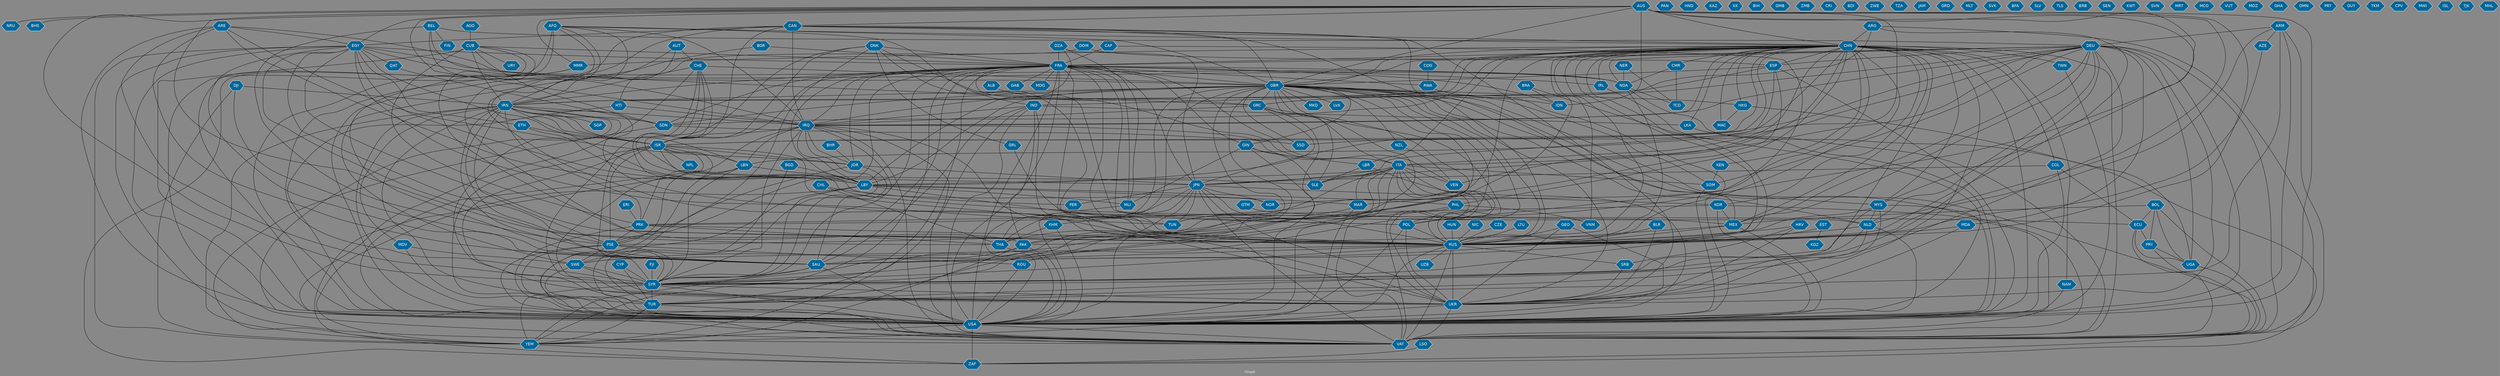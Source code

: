 // Countries together in item graph
graph {
	graph [bgcolor="#888888" fontcolor=white fontsize=12 label="Graph" outputorder=edgesfirst overlap=prism]
	node [color=white fillcolor="#006699" fontcolor=white fontname=Helvetica shape=hexagon style=filled]
	edge [arrowhead=open color=black fontcolor=white fontname=Courier fontsize=12]
		CUB [label=CUB]
		USA [label=USA]
		IRQ [label=IRQ]
		DEU [label=DEU]
		YEM [label=YEM]
		UKR [label=UKR]
		ESP [label=ESP]
		UGA [label=UGA]
		AFG [label=AFG]
		RUS [label=RUS]
		EGY [label=EGY]
		SLE [label=SLE]
		PAN [label=PAN]
		SYR [label=SYR]
		GBR [label=GBR]
		SAU [label=SAU]
		ITA [label=ITA]
		FRA [label=FRA]
		MEX [label=MEX]
		CHN [label=CHN]
		PHL [label=PHL]
		BGD [label=BGD]
		LBR [label=LBR]
		ARM [label=ARM]
		NLD [label=NLD]
		IRN [label=IRN]
		PSE [label=PSE]
		BEL [label=BEL]
		CAN [label=CAN]
		BHR [label=BHR]
		LBN [label=LBN]
		ISR [label=ISR]
		IRL [label=IRL]
		AUT [label=AUT]
		COL [label=COL]
		CHE [label=CHE]
		JOR [label=JOR]
		VAT [label=VAT]
		DNK [label=DNK]
		PER [label=PER]
		TUR [label=TUR]
		AUS [label=AUS]
		MMR [label=MMR]
		KEN [label=KEN]
		HND [label=HND]
		JPN [label=JPN]
		LBY [label=LBY]
		NGA [label=NGA]
		ARG [label=ARG]
		NPL [label=NPL]
		MDG [label=MDG]
		KAZ [label=KAZ]
		GRC [label=GRC]
		KOR [label=KOR]
		XK [label=XK]
		HTI [label=HTI]
		ZAF [label=ZAF]
		LSO [label=LSO]
		SOM [label=SOM]
		BRA [label=BRA]
		IND [label=IND]
		GTM [label=GTM]
		LKA [label=LKA]
		PRK [label=PRK]
		THA [label=THA]
		PAK [label=PAK]
		SSD [label=SSD]
		SDN [label=SDN]
		VEN [label=VEN]
		CHL [label=CHL]
		BIH [label=BIH]
		GIN [label=GIN]
		SGP [label=SGP]
		NZL [label=NZL]
		MAC [label=MAC]
		TUN [label=TUN]
		RWA [label=RWA]
		MLI [label=MLI]
		IDN [label=IDN]
		TCD [label=TCD]
		NER [label=NER]
		MYS [label=MYS]
		TWN [label=TWN]
		UZB [label=UZB]
		DZA [label=DZA]
		MAR [label=MAR]
		HUN [label=HUN]
		POL [label=POL]
		HKG [label=HKG]
		MKD [label=MKD]
		GEO [label=GEO]
		SWE [label=SWE]
		NRU [label=NRU]
		GMB [label=GMB]
		COG [label=COG]
		MDV [label=MDV]
		ZMB [label=ZMB]
		NIC [label=NIC]
		KHM [label=KHM]
		CRI [label=CRI]
		CMR [label=CMR]
		ECU [label=ECU]
		NOR [label=NOR]
		EST [label=EST]
		BLR [label=BLR]
		SRB [label=SRB]
		HRV [label=HRV]
		VNM [label=VNM]
		PRY [label=PRY]
		FIN [label=FIN]
		BHS [label=BHS]
		BDI [label=BDI]
		CYP [label=CYP]
		BGR [label=BGR]
		ALB [label=ALB]
		QAT [label=QAT]
		ETH [label=ETH]
		ZWE [label=ZWE]
		CZE [label=CZE]
		TZA [label=TZA]
		CAF [label=CAF]
		JAM [label=JAM]
		GRD [label=GRD]
		ARE [label=ARE]
		URY [label=URY]
		MLT [label=MLT]
		SVK [label=SVK]
		ROU [label=ROU]
		NAM [label=NAM]
		BFA [label=BFA]
		SLV [label=SLV]
		TLS [label=TLS]
		MDA [label=MDA]
		BOL [label=BOL]
		BRB [label=BRB]
		LTU [label=LTU]
		DJI [label=DJI]
		SEN [label=SEN]
		DOM [label=DOM]
		FJI [label=FJI]
		GAB [label=GAB]
		LVA [label=LVA]
		AZE [label=AZE]
		KWT [label=KWT]
		ERI [label=ERI]
		GRL [label=GRL]
		SVN [label=SVN]
		MRT [label=MRT]
		MCO [label=MCO]
		VUT [label=VUT]
		AGO [label=AGO]
		MOZ [label=MOZ]
		GHA [label=GHA]
		KGZ [label=KGZ]
		OMN [label=OMN]
		PRT [label=PRT]
		GUY [label=GUY]
		TKM [label=TKM]
		CPV [label=CPV]
		MWI [label=MWI]
		ISL [label=ISL]
		TJK [label=TJK]
		MHL [label=MHL]
			COL -- ECU [weight=1]
			FRA -- NLD [weight=1]
			ESP -- SLE [weight=1]
			ETH -- LBY [weight=3]
			FRA -- IRN [weight=2]
			CAF -- FRA [weight=3]
			CHN -- IRQ [weight=2]
			AFG -- RUS [weight=1]
			NIC -- RUS [weight=1]
			THA -- USA [weight=1]
			ISR -- TUR [weight=1]
			CAN -- GBR [weight=2]
			CHN -- MEX [weight=3]
			GBR -- GIN [weight=1]
			AUS -- JPN [weight=4]
			AUT -- ISR [weight=1]
			PSE -- ROU [weight=1]
			IRN -- LBY [weight=1]
			CHN -- PRK [weight=1]
			BOL -- ECU [weight=1]
			COG -- RWA [weight=1]
			USA -- VAT [weight=3]
			BEL -- PSE [weight=1]
			FRA -- YEM [weight=7]
			USA -- YEM [weight=2]
			GRC -- IRQ [weight=1]
			CHN -- SDN [weight=1]
			ROU -- USA [weight=1]
			KOR -- PRK [weight=3]
			KOR -- USA [weight=1]
			BLR -- UKR [weight=2]
			EGY -- PSE [weight=7]
			DEU -- LBN [weight=1]
			EGY -- YEM [weight=2]
			FRA -- LBY [weight=1]
			ARG -- IRN [weight=1]
			CHN -- IND [weight=5]
			AUS -- IRQ [weight=7]
			KHM -- USA [weight=2]
			NLD -- UKR [weight=2]
			CAN -- CHN [weight=1]
			FRA -- SAU [weight=1]
			ARE -- JOR [weight=2]
			DNK -- RUS [weight=1]
			LBN -- SYR [weight=9]
			RUS -- SRB [weight=5]
			CHN -- FRA [weight=1]
			CUB -- VAT [weight=4]
			IRN -- SYR [weight=4]
			BOL -- VAT [weight=1]
			ARE -- LBY [weight=1]
			LBY -- MLI [weight=1]
			IRN -- VAT [weight=1]
			GBR -- SDN [weight=1]
			IRN -- RUS [weight=6]
			USA -- ZAF [weight=1]
			HKG -- UGA [weight=1]
			GBR -- SWE [weight=3]
			SWE -- USA [weight=1]
			HTI -- USA [weight=1]
			ISR -- JOR [weight=1]
			CHN -- ITA [weight=1]
			CHE -- JPN [weight=3]
			NLD -- USA [weight=1]
			FRA -- SYR [weight=7]
			MEX -- USA [weight=9]
			FRA -- IRL [weight=1]
			FRA -- RUS [weight=10]
			LBN -- LBY [weight=1]
			DNK -- ISR [weight=1]
			HTI -- IRQ [weight=1]
			POL -- RUS [weight=8]
			BGD -- LBY [weight=1]
			AUS -- BHS [weight=1]
			GBR -- USA [weight=10]
			GBR -- ZAF [weight=2]
			GIN -- LBR [weight=1]
			SYR -- USA [weight=15]
			AFG -- ZAF [weight=1]
			CUB -- FRA [weight=1]
			IRN -- PRK [weight=3]
			ITA -- LBY [weight=8]
			ISR -- SYR [weight=11]
			LBY -- PHL [weight=2]
			IRQ -- USA [weight=23]
			CHN -- IRN [weight=3]
			CHE -- VAT [weight=1]
			HKG -- MAC [weight=1]
			BGR -- SWE [weight=1]
			FRA -- IRQ [weight=9]
			LBN -- PRK [weight=1]
			IRL -- USA [weight=2]
			DEU -- SOM [weight=1]
			RUS -- VAT [weight=1]
			AUS -- RUS [weight=1]
			JPN -- UKR [weight=1]
			CAN -- MEX [weight=2]
			FRA -- MDG [weight=1]
			ISR -- NOR [weight=1]
			FRA -- NGA [weight=2]
			MDA -- UKR [weight=1]
			ALB -- GRC [weight=1]
			POL -- UKR [weight=1]
			CHN -- MYS [weight=1]
			CHN -- NOR [weight=1]
			PRK -- RUS [weight=6]
			FRA -- RWA [weight=1]
			FRA -- SDN [weight=1]
			UGA -- VAT [weight=1]
			DEU -- MEX [weight=1]
			CAN -- USA [weight=4]
			CAF -- POL [weight=1]
			JPN -- TUN [weight=8]
			AUS -- THA [weight=1]
			JPN -- PER [weight=1]
			CHN -- TUR [weight=1]
			CHN -- SAU [weight=1]
			ITA -- RUS [weight=2]
			CAN -- RUS [weight=1]
			MEX -- SAU [weight=3]
			HRV -- SRB [weight=3]
			CAN -- SYR [weight=3]
			ISR -- UKR [weight=2]
			ITA -- UKR [weight=2]
			GBR -- GRC [weight=1]
			FRA -- MLI [weight=3]
			GBR -- VAT [weight=1]
			DEU -- ESP [weight=1]
			EGY -- FRA [weight=1]
			CUB -- RUS [weight=1]
			CHL -- PER [weight=1]
			GBR -- MKD [weight=1]
			ITA -- MAR [weight=1]
			EGY -- QAT [weight=2]
			JPN -- THA [weight=1]
			AUS -- USA [weight=3]
			CYP -- SYR [weight=2]
			RUS -- SAU [weight=1]
			EGY -- ISR [weight=5]
			SAU -- SYR [weight=2]
			GBR -- HKG [weight=8]
			CHE -- GBR [weight=1]
			PHL -- VNM [weight=2]
			GBR -- LBY [weight=1]
			GBR -- SOM [weight=2]
			GBR -- SLE [weight=7]
			CHN -- JPN [weight=5]
			GIN -- SLE [weight=5]
			IRQ -- SAU [weight=2]
			IRQ -- SYR [weight=23]
			DEU -- VAT [weight=1]
			CHN -- IRL [weight=2]
			ISR -- USA [weight=13]
			DEU -- GRC [weight=4]
			GBR -- RUS [weight=6]
			KEN -- SOM [weight=3]
			ARM -- VAT [weight=2]
			MYS -- UKR [weight=6]
			EST -- KGZ [weight=1]
			BOL -- MEX [weight=1]
			AUS -- IDN [weight=9]
			DZA -- MLI [weight=1]
			POL -- USA [weight=4]
			ECU -- VAT [weight=1]
			GBR -- SYR [weight=12]
			GBR -- IDN [weight=1]
			CHN -- THA [weight=2]
			IND -- PAK [weight=3]
			CHN -- KEN [weight=2]
			CHN -- LKA [weight=4]
			IND -- LKA [weight=2]
			NLD -- RUS [weight=1]
			LBY -- MAR [weight=1]
			AFG -- IRN [weight=1]
			CHN -- MMR [weight=3]
			DEU -- IRQ [weight=2]
			COL -- USA [weight=1]
			GBR -- NLD [weight=1]
			CHN -- SSD [weight=1]
			PHL -- SYR [weight=1]
			CAN -- IRQ [weight=7]
			NLD -- SYR [weight=1]
			IRN -- TUR [weight=2]
			IRN -- SAU [weight=7]
			GBR -- SSD [weight=1]
			IRQ -- LBY [weight=1]
			DEU -- NGA [weight=1]
			NGA -- TCD [weight=7]
			MLI -- USA [weight=1]
			JOR -- PSE [weight=1]
			ISR -- RUS [weight=1]
			AZE -- RUS [weight=1]
			GBR -- NZL [weight=1]
			CAN -- ISR [weight=1]
			AUS -- POL [weight=1]
			IRN -- MDV [weight=1]
			EGY -- NGA [weight=1]
			NER -- NGA [weight=5]
			IRQ -- TUR [weight=4]
			LBN -- USA [weight=1]
			JPN -- KOR [weight=7]
			FRA -- VAT [weight=2]
			AUS -- SYR [weight=1]
			FRA -- TUR [weight=2]
			JPN -- NOR [weight=1]
			IRQ -- YEM [weight=1]
			MDA -- RUS [weight=2]
			LBY -- YEM [weight=1]
			IND -- IRQ [weight=1]
			DNK -- POL [weight=1]
			ARM -- USA [weight=3]
			IRQ -- ITA [weight=1]
			CHE -- UKR [weight=2]
			IND -- YEM [weight=1]
			CUB -- USA [weight=18]
			DEU -- MDA [weight=1]
			CHN -- VEN [weight=1]
			CHN -- VNM [weight=1]
			ITA -- SLE [weight=1]
			AUS -- MMR [weight=1]
			EGY -- VAT [weight=1]
			FRA -- UKR [weight=4]
			FRA -- GIN [weight=2]
			AUS -- NLD [weight=1]
			CHN -- HKG [weight=5]
			FRA -- IDN [weight=1]
			JPN -- KHM [weight=2]
			ITA -- VEN [weight=1]
			SYR -- TUR [weight=38]
			CHN -- MAC [weight=3]
			GRC -- LBY [weight=1]
			GEO -- UKR [weight=1]
			LBY -- SYR [weight=1]
			SAU -- YEM [weight=46]
			CMR -- TCD [weight=2]
			CHN -- CMR [weight=2]
			MAR -- TUN [weight=1]
			MMR -- SAU [weight=1]
			ARM -- TUR [weight=5]
			GBR -- ROU [weight=1]
			AFG -- GBR [weight=2]
			DEU -- GBR [weight=1]
			BRA -- USA [weight=1]
			ARG -- VAT [weight=1]
			KOR -- VAT [weight=1]
			IRN -- UKR [weight=2]
			BEL -- FIN [weight=1]
			BEL -- GRC [weight=2]
			LBR -- USA [weight=2]
			FRA -- JOR [weight=1]
			FRA -- VEN [weight=1]
			CHN -- ISR [weight=1]
			JOR -- SYR [weight=5]
			DOM -- HTI [weight=1]
			EST -- RUS [weight=3]
			AGO -- CUB [weight=1]
			CUB -- IRN [weight=3]
			LTU -- RUS [weight=2]
			PRK -- USA [weight=7]
			ARG -- CHN [weight=1]
			PAK -- YEM [weight=4]
			ARM -- DEU [weight=2]
			ARE -- USA [weight=1]
			ARE -- NGA [weight=1]
			AUS -- EGY [weight=2]
			BOL -- PRY [weight=1]
			CHN -- NAM [weight=1]
			ARM -- RUS [weight=2]
			AUS -- CAN [weight=2]
			EGY -- ETH [weight=1]
			QAT -- SDN [weight=1]
			IND -- USA [weight=3]
			IRN -- SDN [weight=2]
			CHN -- TWN [weight=5]
			ISR -- VAT [weight=1]
			AUT -- CHE [weight=2]
			DZA -- FRA [weight=7]
			GBR -- PAK [weight=1]
			EGY -- USA [weight=1]
			TUR -- YEM [weight=1]
			GBR -- LVA [weight=1]
			IRN -- PSE [weight=3]
			BOL -- UGA [weight=1]
			CHL -- THA [weight=1]
			AUS -- NRU [weight=1]
			HRV -- UKR [weight=1]
			FRA -- USA [weight=11]
			FRA -- GBR [weight=2]
			IRN -- IRQ [weight=14]
			GRC -- ITA [weight=1]
			SWE -- SYR [weight=2]
			ECU -- PRY [weight=1]
			MEX -- RUS [weight=1]
			IRQ -- UKR [weight=1]
			TWN -- USA [weight=1]
			KHM -- THA [weight=1]
			CHE -- IRN [weight=2]
			MDV -- SWE [weight=1]
			DEU -- NLD [weight=1]
			IRQ -- JOR [weight=5]
			LSO -- ZAF [weight=2]
			CHN -- PHL [weight=3]
			DOM -- ESP [weight=1]
			ETH -- ISR [weight=1]
			RUS -- UKR [weight=242]
			ITA -- USA [weight=1]
			NZL -- VEN [weight=1]
			GTM -- MEX [weight=1]
			IRN -- USA [weight=21]
			FRA -- PSE [weight=2]
			GBR -- POL [weight=1]
			JOR -- JPN [weight=2]
			ESP -- USA [weight=4]
			CUB -- URY [weight=1]
			DJI -- YEM [weight=2]
			CHN -- KOR [weight=2]
			ARG -- RUS [weight=1]
			GEO -- RUS [weight=2]
			LKA -- VAT [weight=1]
			DEU -- UKR [weight=11]
			BGR -- FRA [weight=1]
			EGY -- SAU [weight=2]
			CUB -- PRK [weight=1]
			CHN -- LBR [weight=1]
			BHR -- JOR [weight=1]
			CAN -- UKR [weight=1]
			SYR -- YEM [weight=2]
			PSE -- SYR [weight=2]
			IRN -- YEM [weight=19]
			SWE -- UKR [weight=1]
			SRB -- UKR [weight=1]
			HUN -- RUS [weight=2]
			DNK -- SWE [weight=1]
			DEU -- TUR [weight=1]
			RUS -- USA [weight=28]
			NGA -- RUS [weight=1]
			PRK -- PSE [weight=1]
			FRA -- ITA [weight=5]
			DNK -- FRA [weight=2]
			CHN -- SYR [weight=2]
			FRA -- ISR [weight=4]
			PRK -- THA [weight=1]
			AUS -- CHN [weight=1]
			AUS -- GBR [weight=1]
			CHN -- PAK [weight=1]
			IRQ -- VAT [weight=1]
			NER -- TCD [weight=6]
			GRL -- POL [weight=1]
			GBR -- IRN [weight=5]
			PHL -- VAT [weight=4]
			DNK -- GRL [weight=1]
			FRA -- GAB [weight=1]
			LBY -- VAT [weight=1]
			LBY -- TUN [weight=4]
			CYP -- TUR [weight=1]
			MYS -- USA [weight=1]
			IRQ -- ISR [weight=1]
			MYS -- RUS [weight=1]
			EGY -- TUN [weight=1]
			IRQ -- LBN [weight=2]
			EGY -- PAK [weight=1]
			AFG -- USA [weight=11]
			KOR -- MEX [weight=2]
			TUR -- VAT [weight=3]
			MYS -- SYR [weight=1]
			ITA -- PAK [weight=1]
			PSE -- VAT [weight=1]
			IRN -- ISR [weight=9]
			RUS -- UZB [weight=1]
			GBR -- PSE [weight=2]
			SDN -- SSD [weight=14]
			COL -- JPN [weight=1]
			BGD -- USA [weight=1]
			AUT -- IRN [weight=2]
			ARE -- EGY [weight=1]
			GBR -- THA [weight=2]
			DEU -- SYR [weight=3]
			RWA -- USA [weight=1]
			BEL -- DEU [weight=1]
			DNK -- SLE [weight=1]
			FJI -- SYR [weight=1]
			PSE -- SWE [weight=2]
			IND -- SAU [weight=2]
			CHN -- ESP [weight=1]
			JPN -- USA [weight=6]
			CHN -- USA [weight=15]
			JPN -- VAT [weight=1]
			CHN -- GBR [weight=4]
			CHN -- COL [weight=1]
			ECU -- UGA [weight=1]
			ITA -- SOM [weight=1]
			DJI -- SAU [weight=1]
			RUS -- SYR [weight=4]
			BLR -- RUS [weight=1]
			DEU -- ITA [weight=1]
			GIN -- USA [weight=1]
			DZA -- JPN [weight=2]
			CHN -- RUS [weight=22]
			CHE -- ISR [weight=1]
			YEM -- ZAF [weight=2]
			ISR -- LBN [weight=6]
			EGY -- GBR [weight=3]
			UKR -- USA [weight=19]
			PSE -- USA [weight=2]
			JPN -- RUS [weight=1]
			GEO -- USA [weight=1]
			ISR -- PSE [weight=120]
			NAM -- USA [weight=1]
			GBR -- IRQ [weight=3]
			CMR -- NGA [weight=2]
			GRC -- RUS [weight=1]
			DEU -- FRA [weight=5]
			CHN -- VAT [weight=1]
			CAN -- EGY [weight=2]
			PAK -- USA [weight=4]
			ARE -- SAU [weight=1]
			UKR -- VAT [weight=1]
			GRC -- SYR [weight=1]
			ITA -- SYR [weight=2]
			DEU -- RUS [weight=10]
			SYR -- UKR [weight=1]
			DZA -- LBY [weight=1]
			NGA -- ZAF [weight=1]
			ITA -- POL [weight=1]
			CHN -- UKR [weight=1]
			AFG -- IND [weight=1]
			MMR -- USA [weight=2]
			LBR -- SLE [weight=1]
			ERI -- PRK [weight=1]
			MDV -- USA [weight=4]
			ESP -- GBR [weight=5]
			CUB -- SDN [weight=2]
			ISR -- NPL [weight=2]
			EGY -- LBY [weight=15]
			SDN -- ZAF [weight=2]
			IRN -- SGP [weight=1]
			ARM -- AZE [weight=2]
			DEU -- ISR [weight=1]
			FRA -- JPN [weight=4]
			ITA -- TUN [weight=4]
			ESP -- GRC [weight=1]
			PRY -- VAT [weight=1]
			AFG -- CHN [weight=1]
			MYS -- NLD [weight=3]
			ITA -- JPN [weight=2]
			EGY -- RUS [weight=2]
			DJI -- IRN [weight=1]
			HRV -- RUS [weight=1]
			IND -- RUS [weight=1]
			GBR -- TUR [weight=3]
			BRA -- IDN [weight=1]
			MAR -- YEM [weight=1]
			GBR -- UKR [weight=2]
			BEL -- IRQ [weight=1]
			GIN -- MLI [weight=1]
			PRY -- UGA [weight=1]
			ITA -- VAT [weight=5]
			AFG -- IRQ [weight=1]
			CHE -- ECU [weight=1]
			LBN -- PSE [weight=1]
			SOM -- USA [weight=1]
			DEU -- USA [weight=7]
			PAK -- SAU [weight=5]
			ESP -- MAR [weight=4]
			DEU -- UGA [weight=1]
			RUS -- SWE [weight=5]
			GBR -- MYS [weight=1]
			AFG -- PAK [weight=1]
			CZE -- RUS [weight=1]
			ARE -- SYR [weight=1]
			SAU -- USA [weight=6]
			IRN -- LBN [weight=2]
			AUS -- MYS [weight=1]
}